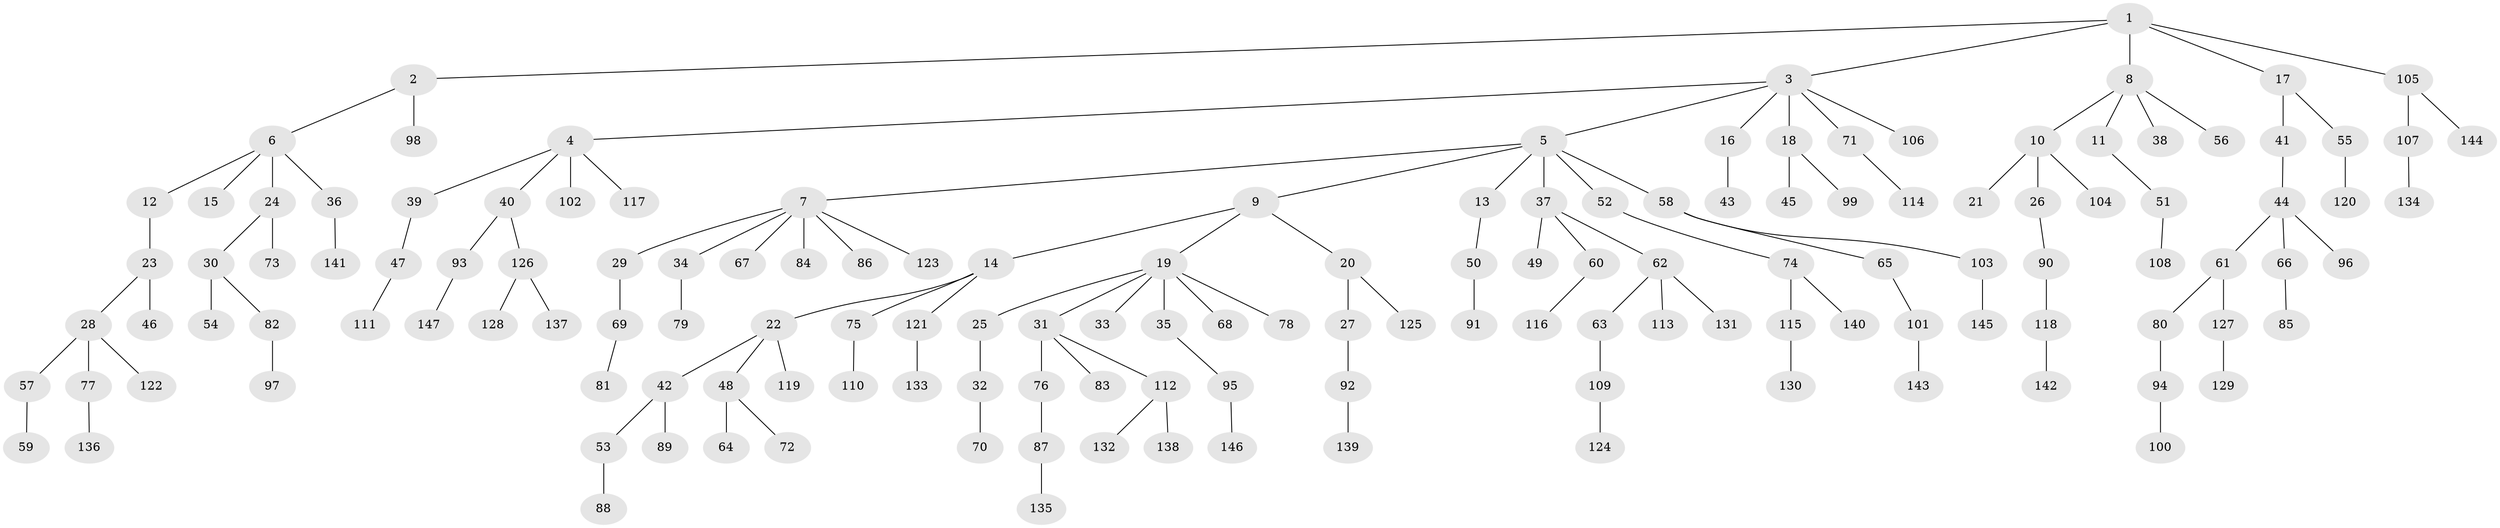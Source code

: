 // coarse degree distribution, {1: 0.5490196078431373, 2: 0.3333333333333333, 4: 0.049019607843137254, 5: 0.0196078431372549, 3: 0.0196078431372549, 21: 0.00980392156862745, 11: 0.00980392156862745, 10: 0.00980392156862745}
// Generated by graph-tools (version 1.1) at 2025/55/03/04/25 21:55:55]
// undirected, 147 vertices, 146 edges
graph export_dot {
graph [start="1"]
  node [color=gray90,style=filled];
  1;
  2;
  3;
  4;
  5;
  6;
  7;
  8;
  9;
  10;
  11;
  12;
  13;
  14;
  15;
  16;
  17;
  18;
  19;
  20;
  21;
  22;
  23;
  24;
  25;
  26;
  27;
  28;
  29;
  30;
  31;
  32;
  33;
  34;
  35;
  36;
  37;
  38;
  39;
  40;
  41;
  42;
  43;
  44;
  45;
  46;
  47;
  48;
  49;
  50;
  51;
  52;
  53;
  54;
  55;
  56;
  57;
  58;
  59;
  60;
  61;
  62;
  63;
  64;
  65;
  66;
  67;
  68;
  69;
  70;
  71;
  72;
  73;
  74;
  75;
  76;
  77;
  78;
  79;
  80;
  81;
  82;
  83;
  84;
  85;
  86;
  87;
  88;
  89;
  90;
  91;
  92;
  93;
  94;
  95;
  96;
  97;
  98;
  99;
  100;
  101;
  102;
  103;
  104;
  105;
  106;
  107;
  108;
  109;
  110;
  111;
  112;
  113;
  114;
  115;
  116;
  117;
  118;
  119;
  120;
  121;
  122;
  123;
  124;
  125;
  126;
  127;
  128;
  129;
  130;
  131;
  132;
  133;
  134;
  135;
  136;
  137;
  138;
  139;
  140;
  141;
  142;
  143;
  144;
  145;
  146;
  147;
  1 -- 2;
  1 -- 3;
  1 -- 8;
  1 -- 17;
  1 -- 105;
  2 -- 6;
  2 -- 98;
  3 -- 4;
  3 -- 5;
  3 -- 16;
  3 -- 18;
  3 -- 71;
  3 -- 106;
  4 -- 39;
  4 -- 40;
  4 -- 102;
  4 -- 117;
  5 -- 7;
  5 -- 9;
  5 -- 13;
  5 -- 37;
  5 -- 52;
  5 -- 58;
  6 -- 12;
  6 -- 15;
  6 -- 24;
  6 -- 36;
  7 -- 29;
  7 -- 34;
  7 -- 67;
  7 -- 84;
  7 -- 86;
  7 -- 123;
  8 -- 10;
  8 -- 11;
  8 -- 38;
  8 -- 56;
  9 -- 14;
  9 -- 19;
  9 -- 20;
  10 -- 21;
  10 -- 26;
  10 -- 104;
  11 -- 51;
  12 -- 23;
  13 -- 50;
  14 -- 22;
  14 -- 75;
  14 -- 121;
  16 -- 43;
  17 -- 41;
  17 -- 55;
  18 -- 45;
  18 -- 99;
  19 -- 25;
  19 -- 31;
  19 -- 33;
  19 -- 35;
  19 -- 68;
  19 -- 78;
  20 -- 27;
  20 -- 125;
  22 -- 42;
  22 -- 48;
  22 -- 119;
  23 -- 28;
  23 -- 46;
  24 -- 30;
  24 -- 73;
  25 -- 32;
  26 -- 90;
  27 -- 92;
  28 -- 57;
  28 -- 77;
  28 -- 122;
  29 -- 69;
  30 -- 54;
  30 -- 82;
  31 -- 76;
  31 -- 83;
  31 -- 112;
  32 -- 70;
  34 -- 79;
  35 -- 95;
  36 -- 141;
  37 -- 49;
  37 -- 60;
  37 -- 62;
  39 -- 47;
  40 -- 93;
  40 -- 126;
  41 -- 44;
  42 -- 53;
  42 -- 89;
  44 -- 61;
  44 -- 66;
  44 -- 96;
  47 -- 111;
  48 -- 64;
  48 -- 72;
  50 -- 91;
  51 -- 108;
  52 -- 74;
  53 -- 88;
  55 -- 120;
  57 -- 59;
  58 -- 65;
  58 -- 103;
  60 -- 116;
  61 -- 80;
  61 -- 127;
  62 -- 63;
  62 -- 113;
  62 -- 131;
  63 -- 109;
  65 -- 101;
  66 -- 85;
  69 -- 81;
  71 -- 114;
  74 -- 115;
  74 -- 140;
  75 -- 110;
  76 -- 87;
  77 -- 136;
  80 -- 94;
  82 -- 97;
  87 -- 135;
  90 -- 118;
  92 -- 139;
  93 -- 147;
  94 -- 100;
  95 -- 146;
  101 -- 143;
  103 -- 145;
  105 -- 107;
  105 -- 144;
  107 -- 134;
  109 -- 124;
  112 -- 132;
  112 -- 138;
  115 -- 130;
  118 -- 142;
  121 -- 133;
  126 -- 128;
  126 -- 137;
  127 -- 129;
}
